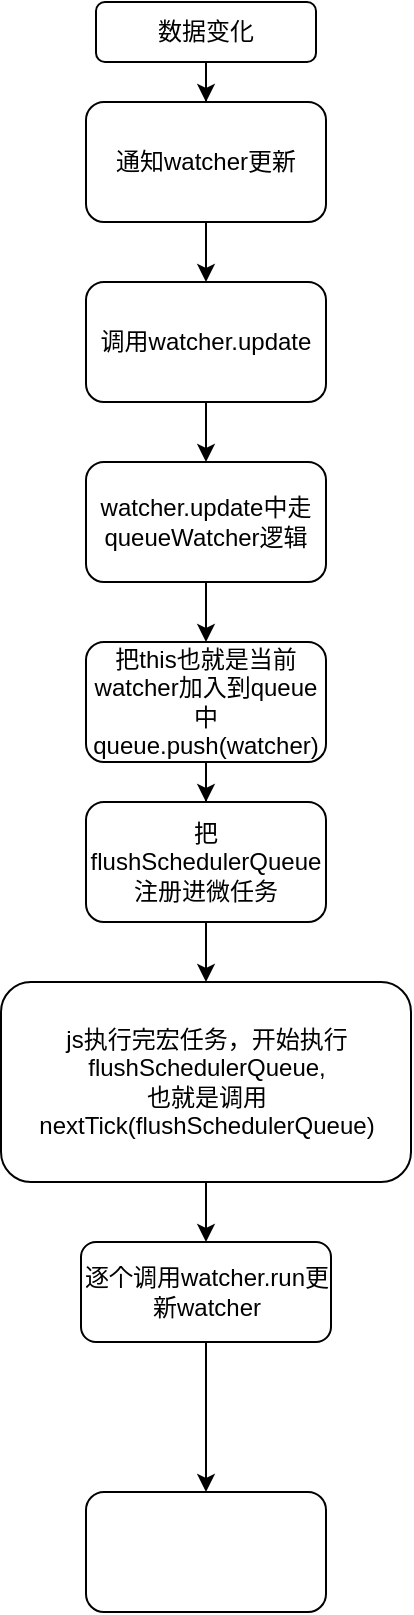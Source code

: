 <mxfile version="13.6.5">
    <diagram id="-G-CVKrhJsKVwm-R3vSb" name="第 1 页">
        <mxGraphModel dx="1089" dy="790" grid="1" gridSize="10" guides="1" tooltips="1" connect="1" arrows="1" fold="1" page="1" pageScale="1" pageWidth="827" pageHeight="1169" math="0" shadow="0">
            <root>
                <mxCell id="0"/>
                <mxCell id="1" parent="0"/>
                <mxCell id="4" value="" style="edgeStyle=orthogonalEdgeStyle;rounded=0;orthogonalLoop=1;jettySize=auto;html=1;" edge="1" parent="1" source="2" target="3">
                    <mxGeometry relative="1" as="geometry"/>
                </mxCell>
                <mxCell id="2" value="数据变化" style="rounded=1;whiteSpace=wrap;html=1;" vertex="1" parent="1">
                    <mxGeometry x="240" y="10" width="110" height="30" as="geometry"/>
                </mxCell>
                <mxCell id="6" value="" style="edgeStyle=orthogonalEdgeStyle;rounded=0;orthogonalLoop=1;jettySize=auto;html=1;" edge="1" parent="1" source="3" target="5">
                    <mxGeometry relative="1" as="geometry"/>
                </mxCell>
                <mxCell id="3" value="通知watcher更新" style="whiteSpace=wrap;html=1;rounded=1;" vertex="1" parent="1">
                    <mxGeometry x="235" y="60" width="120" height="60" as="geometry"/>
                </mxCell>
                <mxCell id="8" value="" style="edgeStyle=orthogonalEdgeStyle;rounded=0;orthogonalLoop=1;jettySize=auto;html=1;" edge="1" parent="1" source="5" target="7">
                    <mxGeometry relative="1" as="geometry"/>
                </mxCell>
                <mxCell id="5" value="调用watcher.update" style="whiteSpace=wrap;html=1;rounded=1;" vertex="1" parent="1">
                    <mxGeometry x="235" y="150" width="120" height="60" as="geometry"/>
                </mxCell>
                <mxCell id="10" value="" style="edgeStyle=orthogonalEdgeStyle;rounded=0;orthogonalLoop=1;jettySize=auto;html=1;" edge="1" parent="1" source="7" target="9">
                    <mxGeometry relative="1" as="geometry"/>
                </mxCell>
                <mxCell id="7" value="watcher.update中走queueWatcher逻辑" style="whiteSpace=wrap;html=1;rounded=1;" vertex="1" parent="1">
                    <mxGeometry x="235" y="240" width="120" height="60" as="geometry"/>
                </mxCell>
                <mxCell id="12" value="" style="edgeStyle=orthogonalEdgeStyle;rounded=0;orthogonalLoop=1;jettySize=auto;html=1;" edge="1" parent="1" source="9" target="11">
                    <mxGeometry relative="1" as="geometry"/>
                </mxCell>
                <mxCell id="9" value="把this也就是当前watcher加入到queue中&lt;br&gt;queue.push(watcher)" style="whiteSpace=wrap;html=1;rounded=1;" vertex="1" parent="1">
                    <mxGeometry x="235" y="330" width="120" height="60" as="geometry"/>
                </mxCell>
                <mxCell id="14" value="" style="edgeStyle=orthogonalEdgeStyle;rounded=0;orthogonalLoop=1;jettySize=auto;html=1;" edge="1" parent="1" source="11" target="13">
                    <mxGeometry relative="1" as="geometry"/>
                </mxCell>
                <mxCell id="11" value="把flushSchedulerQueue注册进微任务" style="whiteSpace=wrap;html=1;rounded=1;" vertex="1" parent="1">
                    <mxGeometry x="235" y="410" width="120" height="60" as="geometry"/>
                </mxCell>
                <mxCell id="16" value="" style="edgeStyle=orthogonalEdgeStyle;rounded=0;orthogonalLoop=1;jettySize=auto;html=1;" edge="1" parent="1" source="13" target="15">
                    <mxGeometry relative="1" as="geometry"/>
                </mxCell>
                <mxCell id="13" value="js执行完宏任务，开始执行flushSchedulerQueue,&lt;br&gt;也就是调用&lt;br&gt;nextTick(flushSchedulerQueue)" style="whiteSpace=wrap;html=1;rounded=1;" vertex="1" parent="1">
                    <mxGeometry x="192.5" y="500" width="205" height="100" as="geometry"/>
                </mxCell>
                <mxCell id="18" value="" style="edgeStyle=orthogonalEdgeStyle;rounded=0;orthogonalLoop=1;jettySize=auto;html=1;" edge="1" parent="1" source="15" target="17">
                    <mxGeometry relative="1" as="geometry"/>
                </mxCell>
                <mxCell id="15" value="逐个调用watcher.run更新watcher" style="whiteSpace=wrap;html=1;rounded=1;" vertex="1" parent="1">
                    <mxGeometry x="232.5" y="630" width="125" height="50" as="geometry"/>
                </mxCell>
                <mxCell id="17" value="" style="whiteSpace=wrap;html=1;rounded=1;" vertex="1" parent="1">
                    <mxGeometry x="235" y="755" width="120" height="60" as="geometry"/>
                </mxCell>
            </root>
        </mxGraphModel>
    </diagram>
</mxfile>